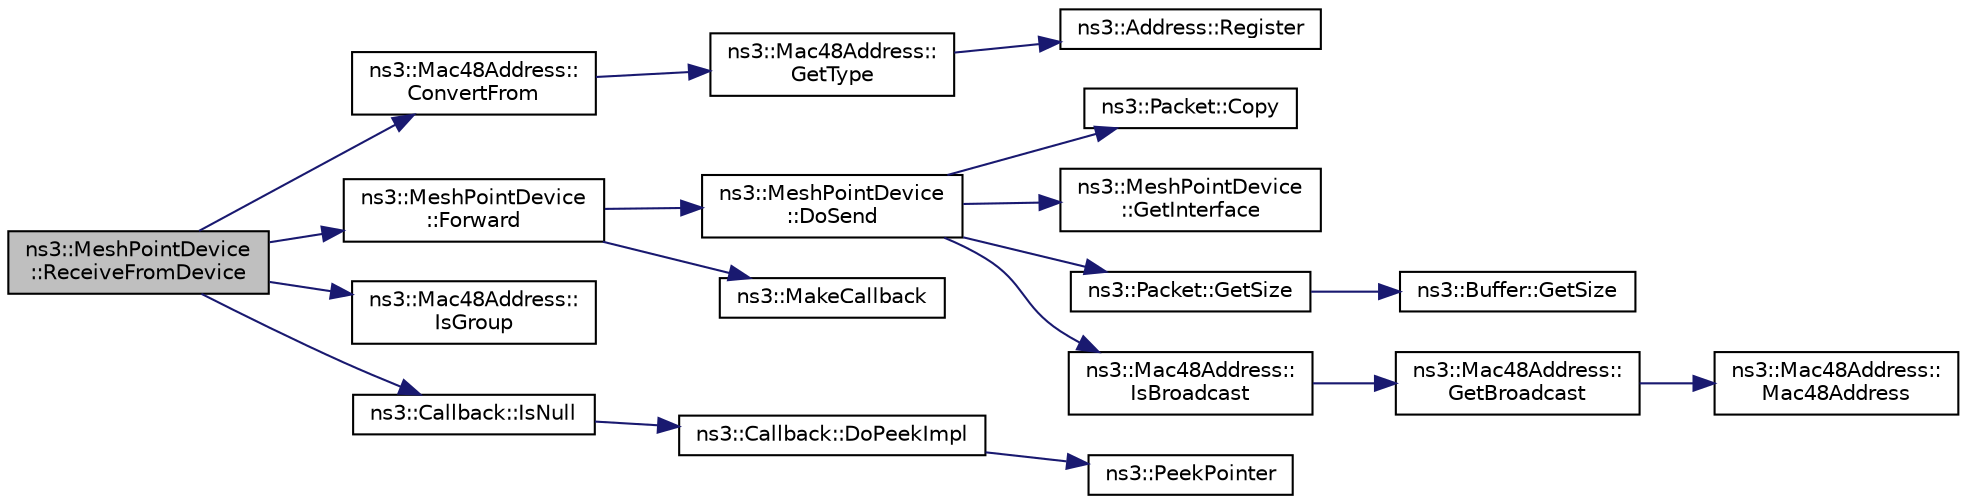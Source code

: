 digraph "ns3::MeshPointDevice::ReceiveFromDevice"
{
 // LATEX_PDF_SIZE
  edge [fontname="Helvetica",fontsize="10",labelfontname="Helvetica",labelfontsize="10"];
  node [fontname="Helvetica",fontsize="10",shape=record];
  rankdir="LR";
  Node1 [label="ns3::MeshPointDevice\l::ReceiveFromDevice",height=0.2,width=0.4,color="black", fillcolor="grey75", style="filled", fontcolor="black",tooltip="Receive packet from interface."];
  Node1 -> Node2 [color="midnightblue",fontsize="10",style="solid",fontname="Helvetica"];
  Node2 [label="ns3::Mac48Address::\lConvertFrom",height=0.2,width=0.4,color="black", fillcolor="white", style="filled",URL="$classns3_1_1_mac48_address.html#a911ce13603a9ef837545a032b6523ae4",tooltip=" "];
  Node2 -> Node3 [color="midnightblue",fontsize="10",style="solid",fontname="Helvetica"];
  Node3 [label="ns3::Mac48Address::\lGetType",height=0.2,width=0.4,color="black", fillcolor="white", style="filled",URL="$classns3_1_1_mac48_address.html#a5d365853b58b7acb2cc1cf905115891b",tooltip="Return the Type of address."];
  Node3 -> Node4 [color="midnightblue",fontsize="10",style="solid",fontname="Helvetica"];
  Node4 [label="ns3::Address::Register",height=0.2,width=0.4,color="black", fillcolor="white", style="filled",URL="$classns3_1_1_address.html#a75d239c79bb3c39d64a8db4f2d3d9b20",tooltip="Allocate a new type id for a new type of address."];
  Node1 -> Node5 [color="midnightblue",fontsize="10",style="solid",fontname="Helvetica"];
  Node5 [label="ns3::MeshPointDevice\l::Forward",height=0.2,width=0.4,color="black", fillcolor="white", style="filled",URL="$classns3_1_1_mesh_point_device.html#a8c13c74a516103913d7e852159e47d7d",tooltip="Forward packet down to interfaces."];
  Node5 -> Node6 [color="midnightblue",fontsize="10",style="solid",fontname="Helvetica"];
  Node6 [label="ns3::MeshPointDevice\l::DoSend",height=0.2,width=0.4,color="black", fillcolor="white", style="filled",URL="$classns3_1_1_mesh_point_device.html#a01489a62c62337339cf7dc8654849964",tooltip="Response callback for L2 routing protocol."];
  Node6 -> Node7 [color="midnightblue",fontsize="10",style="solid",fontname="Helvetica"];
  Node7 [label="ns3::Packet::Copy",height=0.2,width=0.4,color="black", fillcolor="white", style="filled",URL="$classns3_1_1_packet.html#afb38be706cfc761bc1c0591f595fc1b7",tooltip="performs a COW copy of the packet."];
  Node6 -> Node8 [color="midnightblue",fontsize="10",style="solid",fontname="Helvetica"];
  Node8 [label="ns3::MeshPointDevice\l::GetInterface",height=0.2,width=0.4,color="black", fillcolor="white", style="filled",URL="$classns3_1_1_mesh_point_device.html#a667b3743ccdc292b414bf9621a0f166c",tooltip=" "];
  Node6 -> Node9 [color="midnightblue",fontsize="10",style="solid",fontname="Helvetica"];
  Node9 [label="ns3::Packet::GetSize",height=0.2,width=0.4,color="black", fillcolor="white", style="filled",URL="$classns3_1_1_packet.html#afff7cb1ff518ee6dc0d424e10a5ad6ec",tooltip="Returns the the size in bytes of the packet (including the zero-filled initial payload)."];
  Node9 -> Node10 [color="midnightblue",fontsize="10",style="solid",fontname="Helvetica"];
  Node10 [label="ns3::Buffer::GetSize",height=0.2,width=0.4,color="black", fillcolor="white", style="filled",URL="$classns3_1_1_buffer.html#a60c9172d2b102f8856c81b2126c8b209",tooltip=" "];
  Node6 -> Node11 [color="midnightblue",fontsize="10",style="solid",fontname="Helvetica"];
  Node11 [label="ns3::Mac48Address::\lIsBroadcast",height=0.2,width=0.4,color="black", fillcolor="white", style="filled",URL="$classns3_1_1_mac48_address.html#a89506622bfa63c3b1a7d5d82e2dbbd2d",tooltip=" "];
  Node11 -> Node12 [color="midnightblue",fontsize="10",style="solid",fontname="Helvetica"];
  Node12 [label="ns3::Mac48Address::\lGetBroadcast",height=0.2,width=0.4,color="black", fillcolor="white", style="filled",URL="$classns3_1_1_mac48_address.html#a55156e302c6bf950c0b558365adbde84",tooltip=" "];
  Node12 -> Node13 [color="midnightblue",fontsize="10",style="solid",fontname="Helvetica"];
  Node13 [label="ns3::Mac48Address::\lMac48Address",height=0.2,width=0.4,color="black", fillcolor="white", style="filled",URL="$classns3_1_1_mac48_address.html#a17882c09fc6317d5bcf4efdb62a37d07",tooltip=" "];
  Node5 -> Node14 [color="midnightblue",fontsize="10",style="solid",fontname="Helvetica"];
  Node14 [label="ns3::MakeCallback",height=0.2,width=0.4,color="black", fillcolor="white", style="filled",URL="$namespacens3.html#af1dde3c04374147fca0cfe3b0766d664",tooltip="Build Callbacks for class method members which take varying numbers of arguments and potentially retu..."];
  Node1 -> Node15 [color="midnightblue",fontsize="10",style="solid",fontname="Helvetica"];
  Node15 [label="ns3::Mac48Address::\lIsGroup",height=0.2,width=0.4,color="black", fillcolor="white", style="filled",URL="$classns3_1_1_mac48_address.html#a56fbd59ebf507db02609a1e77c7c4656",tooltip=" "];
  Node1 -> Node16 [color="midnightblue",fontsize="10",style="solid",fontname="Helvetica"];
  Node16 [label="ns3::Callback::IsNull",height=0.2,width=0.4,color="black", fillcolor="white", style="filled",URL="$classns3_1_1_callback.html#a42eb007ca42c35b96daa497d6d42d5f2",tooltip="Check for null implementation."];
  Node16 -> Node17 [color="midnightblue",fontsize="10",style="solid",fontname="Helvetica"];
  Node17 [label="ns3::Callback::DoPeekImpl",height=0.2,width=0.4,color="black", fillcolor="white", style="filled",URL="$classns3_1_1_callback.html#a82de10d58e899c61aec3867f9b1f2f33",tooltip=" "];
  Node17 -> Node18 [color="midnightblue",fontsize="10",style="solid",fontname="Helvetica"];
  Node18 [label="ns3::PeekPointer",height=0.2,width=0.4,color="black", fillcolor="white", style="filled",URL="$namespacens3.html#af2a7557fe9afdd98d8f6f8f6e412cf5a",tooltip=" "];
}
